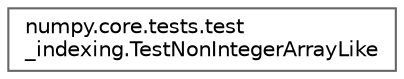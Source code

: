 digraph "Graphical Class Hierarchy"
{
 // LATEX_PDF_SIZE
  bgcolor="transparent";
  edge [fontname=Helvetica,fontsize=10,labelfontname=Helvetica,labelfontsize=10];
  node [fontname=Helvetica,fontsize=10,shape=box,height=0.2,width=0.4];
  rankdir="LR";
  Node0 [id="Node000000",label="numpy.core.tests.test\l_indexing.TestNonIntegerArrayLike",height=0.2,width=0.4,color="grey40", fillcolor="white", style="filled",URL="$d3/db3/classnumpy_1_1core_1_1tests_1_1test__indexing_1_1TestNonIntegerArrayLike.html",tooltip=" "];
}

